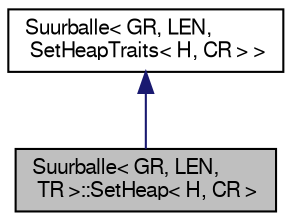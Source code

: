 digraph "Suurballe&lt; GR, LEN, TR &gt;::SetHeap&lt; H, CR &gt;"
{
 // LATEX_PDF_SIZE
  edge [fontname="FreeSans",fontsize="10",labelfontname="FreeSans",labelfontsize="10"];
  node [fontname="FreeSans",fontsize="10",shape=record];
  Node0 [label="Suurballe\< GR, LEN,\l TR \>::SetHeap\< H, CR \>",height=0.2,width=0.4,color="black", fillcolor="grey75", style="filled", fontcolor="black",tooltip="Named parameter for setting Heap and HeapCrossRef types."];
  Node1 -> Node0 [dir="back",color="midnightblue",fontsize="10",style="solid",fontname="FreeSans"];
  Node1 [label="Suurballe\< GR, LEN,\l SetHeapTraits\< H, CR \> \>",height=0.2,width=0.4,color="black", fillcolor="white", style="filled",URL="$a04021.html",tooltip=" "];
}
